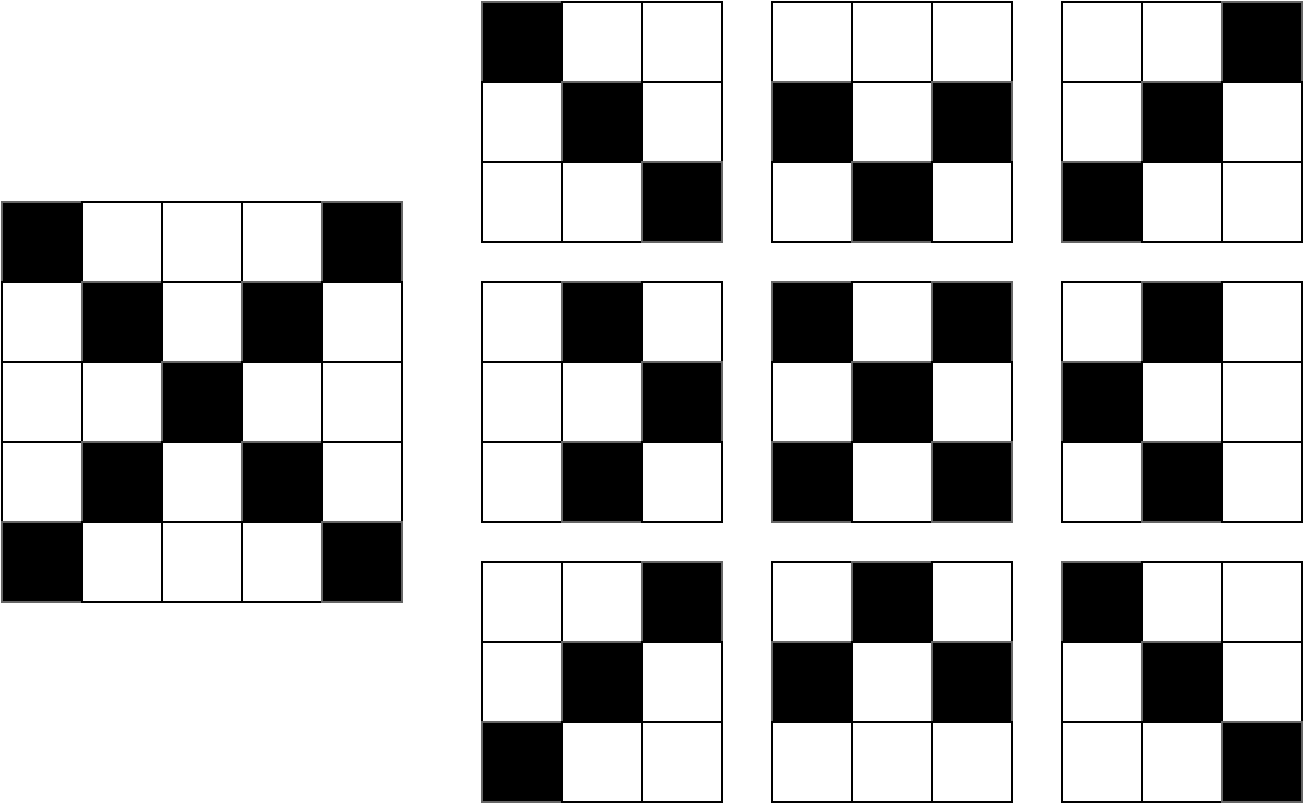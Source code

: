 <mxfile>
    <diagram id="_v_butGKIX4IyKyL-kgZ" name="Page-1">
        <mxGraphModel dx="632" dy="590" grid="1" gridSize="10" guides="1" tooltips="1" connect="1" arrows="1" fold="1" page="1" pageScale="1" pageWidth="850" pageHeight="1100" math="0" shadow="0">
            <root>
                <mxCell id="0"/>
                <mxCell id="1" parent="0"/>
                <mxCell id="2" value="" style="whiteSpace=wrap;html=1;aspect=fixed;fillColor=#000000;fontColor=#333333;strokeColor=#666666;" parent="1" vertex="1">
                    <mxGeometry x="40" y="100" width="40" height="40" as="geometry"/>
                </mxCell>
                <mxCell id="3" value="" style="whiteSpace=wrap;html=1;aspect=fixed;" parent="1" vertex="1">
                    <mxGeometry x="80" y="100" width="40" height="40" as="geometry"/>
                </mxCell>
                <mxCell id="4" value="" style="whiteSpace=wrap;html=1;aspect=fixed;" parent="1" vertex="1">
                    <mxGeometry x="120" y="100" width="40" height="40" as="geometry"/>
                </mxCell>
                <mxCell id="5" value="" style="whiteSpace=wrap;html=1;aspect=fixed;" parent="1" vertex="1">
                    <mxGeometry x="160" y="100" width="40" height="40" as="geometry"/>
                </mxCell>
                <mxCell id="6" value="" style="whiteSpace=wrap;html=1;aspect=fixed;fillColor=#000000;fontColor=#333333;strokeColor=#666666;" parent="1" vertex="1">
                    <mxGeometry x="200" y="100" width="40" height="40" as="geometry"/>
                </mxCell>
                <mxCell id="7" value="" style="whiteSpace=wrap;html=1;aspect=fixed;" parent="1" vertex="1">
                    <mxGeometry x="40" y="140" width="40" height="40" as="geometry"/>
                </mxCell>
                <mxCell id="8" value="" style="whiteSpace=wrap;html=1;aspect=fixed;fillColor=#000000;fontColor=#333333;strokeColor=#666666;" parent="1" vertex="1">
                    <mxGeometry x="80" y="140" width="40" height="40" as="geometry"/>
                </mxCell>
                <mxCell id="9" value="" style="whiteSpace=wrap;html=1;aspect=fixed;" parent="1" vertex="1">
                    <mxGeometry x="120" y="140" width="40" height="40" as="geometry"/>
                </mxCell>
                <mxCell id="10" value="" style="whiteSpace=wrap;html=1;aspect=fixed;fillColor=#000000;fontColor=#333333;strokeColor=#666666;" parent="1" vertex="1">
                    <mxGeometry x="160" y="140" width="40" height="40" as="geometry"/>
                </mxCell>
                <mxCell id="11" value="" style="whiteSpace=wrap;html=1;aspect=fixed;" parent="1" vertex="1">
                    <mxGeometry x="200" y="140" width="40" height="40" as="geometry"/>
                </mxCell>
                <mxCell id="12" value="" style="whiteSpace=wrap;html=1;aspect=fixed;" parent="1" vertex="1">
                    <mxGeometry x="40" y="180" width="40" height="40" as="geometry"/>
                </mxCell>
                <mxCell id="13" value="" style="whiteSpace=wrap;html=1;aspect=fixed;" parent="1" vertex="1">
                    <mxGeometry x="80" y="180" width="40" height="40" as="geometry"/>
                </mxCell>
                <mxCell id="14" value="" style="whiteSpace=wrap;html=1;aspect=fixed;fillColor=#000000;fontColor=#333333;strokeColor=#666666;" parent="1" vertex="1">
                    <mxGeometry x="120" y="180" width="40" height="40" as="geometry"/>
                </mxCell>
                <mxCell id="15" value="" style="whiteSpace=wrap;html=1;aspect=fixed;" parent="1" vertex="1">
                    <mxGeometry x="160" y="180" width="40" height="40" as="geometry"/>
                </mxCell>
                <mxCell id="16" value="" style="whiteSpace=wrap;html=1;aspect=fixed;" parent="1" vertex="1">
                    <mxGeometry x="200" y="180" width="40" height="40" as="geometry"/>
                </mxCell>
                <mxCell id="17" value="" style="whiteSpace=wrap;html=1;aspect=fixed;" parent="1" vertex="1">
                    <mxGeometry x="40" y="220" width="40" height="40" as="geometry"/>
                </mxCell>
                <mxCell id="18" value="" style="whiteSpace=wrap;html=1;aspect=fixed;fillColor=#000000;fontColor=#333333;strokeColor=#666666;" parent="1" vertex="1">
                    <mxGeometry x="80" y="220" width="40" height="40" as="geometry"/>
                </mxCell>
                <mxCell id="19" value="" style="whiteSpace=wrap;html=1;aspect=fixed;" parent="1" vertex="1">
                    <mxGeometry x="120" y="220" width="40" height="40" as="geometry"/>
                </mxCell>
                <mxCell id="20" value="" style="whiteSpace=wrap;html=1;aspect=fixed;fillColor=#000000;fontColor=#333333;strokeColor=#666666;" parent="1" vertex="1">
                    <mxGeometry x="160" y="220" width="40" height="40" as="geometry"/>
                </mxCell>
                <mxCell id="21" value="" style="whiteSpace=wrap;html=1;aspect=fixed;" parent="1" vertex="1">
                    <mxGeometry x="200" y="220" width="40" height="40" as="geometry"/>
                </mxCell>
                <mxCell id="22" value="" style="whiteSpace=wrap;html=1;aspect=fixed;fillColor=#000000;fontColor=#333333;strokeColor=#666666;" parent="1" vertex="1">
                    <mxGeometry x="40" y="260" width="40" height="40" as="geometry"/>
                </mxCell>
                <mxCell id="23" value="" style="whiteSpace=wrap;html=1;aspect=fixed;" parent="1" vertex="1">
                    <mxGeometry x="80" y="260" width="40" height="40" as="geometry"/>
                </mxCell>
                <mxCell id="24" value="" style="whiteSpace=wrap;html=1;aspect=fixed;" parent="1" vertex="1">
                    <mxGeometry x="120" y="260" width="40" height="40" as="geometry"/>
                </mxCell>
                <mxCell id="25" value="" style="whiteSpace=wrap;html=1;aspect=fixed;" parent="1" vertex="1">
                    <mxGeometry x="160" y="260" width="40" height="40" as="geometry"/>
                </mxCell>
                <mxCell id="26" value="" style="whiteSpace=wrap;html=1;aspect=fixed;fillColor=#000000;fontColor=#333333;strokeColor=#666666;" parent="1" vertex="1">
                    <mxGeometry x="200" y="260" width="40" height="40" as="geometry"/>
                </mxCell>
                <mxCell id="31" value="" style="whiteSpace=wrap;html=1;aspect=fixed;fillColor=#000000;fontColor=#333333;strokeColor=#666666;" parent="1" vertex="1">
                    <mxGeometry x="280" width="40" height="40" as="geometry"/>
                </mxCell>
                <mxCell id="32" value="" style="whiteSpace=wrap;html=1;aspect=fixed;" parent="1" vertex="1">
                    <mxGeometry x="320" width="40" height="40" as="geometry"/>
                </mxCell>
                <mxCell id="33" value="" style="whiteSpace=wrap;html=1;aspect=fixed;" parent="1" vertex="1">
                    <mxGeometry x="360" width="40" height="40" as="geometry"/>
                </mxCell>
                <mxCell id="34" value="" style="whiteSpace=wrap;html=1;aspect=fixed;" parent="1" vertex="1">
                    <mxGeometry x="280" y="40" width="40" height="40" as="geometry"/>
                </mxCell>
                <mxCell id="35" value="" style="whiteSpace=wrap;html=1;aspect=fixed;fillColor=#000000;fontColor=#333333;strokeColor=#666666;" parent="1" vertex="1">
                    <mxGeometry x="320" y="40" width="40" height="40" as="geometry"/>
                </mxCell>
                <mxCell id="36" value="" style="whiteSpace=wrap;html=1;aspect=fixed;" parent="1" vertex="1">
                    <mxGeometry x="360" y="40" width="40" height="40" as="geometry"/>
                </mxCell>
                <mxCell id="37" value="" style="whiteSpace=wrap;html=1;aspect=fixed;" parent="1" vertex="1">
                    <mxGeometry x="280" y="80" width="40" height="40" as="geometry"/>
                </mxCell>
                <mxCell id="38" value="" style="whiteSpace=wrap;html=1;aspect=fixed;" parent="1" vertex="1">
                    <mxGeometry x="320" y="80" width="40" height="40" as="geometry"/>
                </mxCell>
                <mxCell id="39" value="" style="whiteSpace=wrap;html=1;aspect=fixed;fillColor=#000000;fontColor=#333333;strokeColor=#666666;" parent="1" vertex="1">
                    <mxGeometry x="360" y="80" width="40" height="40" as="geometry"/>
                </mxCell>
                <mxCell id="40" value="" style="whiteSpace=wrap;html=1;aspect=fixed;" parent="1" vertex="1">
                    <mxGeometry x="425" width="40" height="40" as="geometry"/>
                </mxCell>
                <mxCell id="41" value="" style="whiteSpace=wrap;html=1;aspect=fixed;" parent="1" vertex="1">
                    <mxGeometry x="465" width="40" height="40" as="geometry"/>
                </mxCell>
                <mxCell id="42" value="" style="whiteSpace=wrap;html=1;aspect=fixed;" parent="1" vertex="1">
                    <mxGeometry x="505" width="40" height="40" as="geometry"/>
                </mxCell>
                <mxCell id="43" value="" style="whiteSpace=wrap;html=1;aspect=fixed;fillColor=#000000;fontColor=#333333;strokeColor=#666666;" parent="1" vertex="1">
                    <mxGeometry x="425" y="40" width="40" height="40" as="geometry"/>
                </mxCell>
                <mxCell id="44" value="" style="whiteSpace=wrap;html=1;aspect=fixed;" parent="1" vertex="1">
                    <mxGeometry x="465" y="40" width="40" height="40" as="geometry"/>
                </mxCell>
                <mxCell id="45" value="" style="whiteSpace=wrap;html=1;aspect=fixed;fillColor=#000000;fontColor=#333333;strokeColor=#666666;" parent="1" vertex="1">
                    <mxGeometry x="505" y="40" width="40" height="40" as="geometry"/>
                </mxCell>
                <mxCell id="46" value="" style="whiteSpace=wrap;html=1;aspect=fixed;" parent="1" vertex="1">
                    <mxGeometry x="425" y="80" width="40" height="40" as="geometry"/>
                </mxCell>
                <mxCell id="47" value="" style="whiteSpace=wrap;html=1;aspect=fixed;fillColor=#000000;fontColor=#333333;strokeColor=#666666;" parent="1" vertex="1">
                    <mxGeometry x="465" y="80" width="40" height="40" as="geometry"/>
                </mxCell>
                <mxCell id="48" value="" style="whiteSpace=wrap;html=1;aspect=fixed;" parent="1" vertex="1">
                    <mxGeometry x="505" y="80" width="40" height="40" as="geometry"/>
                </mxCell>
                <mxCell id="49" value="" style="whiteSpace=wrap;html=1;aspect=fixed;" parent="1" vertex="1">
                    <mxGeometry x="570" width="40" height="40" as="geometry"/>
                </mxCell>
                <mxCell id="50" value="" style="whiteSpace=wrap;html=1;aspect=fixed;" parent="1" vertex="1">
                    <mxGeometry x="610" width="40" height="40" as="geometry"/>
                </mxCell>
                <mxCell id="51" value="" style="whiteSpace=wrap;html=1;aspect=fixed;fillColor=#000000;fontColor=#333333;strokeColor=#666666;" parent="1" vertex="1">
                    <mxGeometry x="650" width="40" height="40" as="geometry"/>
                </mxCell>
                <mxCell id="52" value="" style="whiteSpace=wrap;html=1;aspect=fixed;" parent="1" vertex="1">
                    <mxGeometry x="570" y="40" width="40" height="40" as="geometry"/>
                </mxCell>
                <mxCell id="53" value="" style="whiteSpace=wrap;html=1;aspect=fixed;fillColor=#000000;fontColor=#333333;strokeColor=#666666;" parent="1" vertex="1">
                    <mxGeometry x="610" y="40" width="40" height="40" as="geometry"/>
                </mxCell>
                <mxCell id="54" value="" style="whiteSpace=wrap;html=1;aspect=fixed;" parent="1" vertex="1">
                    <mxGeometry x="650" y="40" width="40" height="40" as="geometry"/>
                </mxCell>
                <mxCell id="55" value="" style="whiteSpace=wrap;html=1;aspect=fixed;fillColor=#000000;fontColor=#333333;strokeColor=#666666;" parent="1" vertex="1">
                    <mxGeometry x="570" y="80" width="40" height="40" as="geometry"/>
                </mxCell>
                <mxCell id="56" value="" style="whiteSpace=wrap;html=1;aspect=fixed;" parent="1" vertex="1">
                    <mxGeometry x="610" y="80" width="40" height="40" as="geometry"/>
                </mxCell>
                <mxCell id="57" value="" style="whiteSpace=wrap;html=1;aspect=fixed;" parent="1" vertex="1">
                    <mxGeometry x="650" y="80" width="40" height="40" as="geometry"/>
                </mxCell>
                <mxCell id="58" value="" style="whiteSpace=wrap;html=1;aspect=fixed;" parent="1" vertex="1">
                    <mxGeometry x="280" y="140" width="40" height="40" as="geometry"/>
                </mxCell>
                <mxCell id="59" value="" style="whiteSpace=wrap;html=1;aspect=fixed;fillColor=#000000;fontColor=#333333;strokeColor=#666666;" parent="1" vertex="1">
                    <mxGeometry x="320" y="140" width="40" height="40" as="geometry"/>
                </mxCell>
                <mxCell id="60" value="" style="whiteSpace=wrap;html=1;aspect=fixed;" parent="1" vertex="1">
                    <mxGeometry x="360" y="140" width="40" height="40" as="geometry"/>
                </mxCell>
                <mxCell id="61" value="" style="whiteSpace=wrap;html=1;aspect=fixed;" parent="1" vertex="1">
                    <mxGeometry x="280" y="180" width="40" height="40" as="geometry"/>
                </mxCell>
                <mxCell id="62" value="" style="whiteSpace=wrap;html=1;aspect=fixed;" parent="1" vertex="1">
                    <mxGeometry x="320" y="180" width="40" height="40" as="geometry"/>
                </mxCell>
                <mxCell id="63" value="" style="whiteSpace=wrap;html=1;aspect=fixed;fillColor=#000000;fontColor=#333333;strokeColor=#666666;" parent="1" vertex="1">
                    <mxGeometry x="360" y="180" width="40" height="40" as="geometry"/>
                </mxCell>
                <mxCell id="64" value="" style="whiteSpace=wrap;html=1;aspect=fixed;" parent="1" vertex="1">
                    <mxGeometry x="280" y="220" width="40" height="40" as="geometry"/>
                </mxCell>
                <mxCell id="65" value="" style="whiteSpace=wrap;html=1;aspect=fixed;fillColor=#000000;fontColor=#333333;strokeColor=#666666;" parent="1" vertex="1">
                    <mxGeometry x="320" y="220" width="40" height="40" as="geometry"/>
                </mxCell>
                <mxCell id="66" value="" style="whiteSpace=wrap;html=1;aspect=fixed;" parent="1" vertex="1">
                    <mxGeometry x="360" y="220" width="40" height="40" as="geometry"/>
                </mxCell>
                <mxCell id="67" value="" style="whiteSpace=wrap;html=1;aspect=fixed;fillColor=#000000;fontColor=#333333;strokeColor=#666666;" parent="1" vertex="1">
                    <mxGeometry x="425" y="140" width="40" height="40" as="geometry"/>
                </mxCell>
                <mxCell id="68" value="" style="whiteSpace=wrap;html=1;aspect=fixed;" parent="1" vertex="1">
                    <mxGeometry x="465" y="140" width="40" height="40" as="geometry"/>
                </mxCell>
                <mxCell id="69" value="" style="whiteSpace=wrap;html=1;aspect=fixed;fillColor=#000000;fontColor=#333333;strokeColor=#666666;" parent="1" vertex="1">
                    <mxGeometry x="505" y="140" width="40" height="40" as="geometry"/>
                </mxCell>
                <mxCell id="70" value="" style="whiteSpace=wrap;html=1;aspect=fixed;" parent="1" vertex="1">
                    <mxGeometry x="425" y="180" width="40" height="40" as="geometry"/>
                </mxCell>
                <mxCell id="71" value="" style="whiteSpace=wrap;html=1;aspect=fixed;fillColor=#000000;fontColor=#333333;strokeColor=#666666;" parent="1" vertex="1">
                    <mxGeometry x="465" y="180" width="40" height="40" as="geometry"/>
                </mxCell>
                <mxCell id="72" value="" style="whiteSpace=wrap;html=1;aspect=fixed;" parent="1" vertex="1">
                    <mxGeometry x="505" y="180" width="40" height="40" as="geometry"/>
                </mxCell>
                <mxCell id="73" value="" style="whiteSpace=wrap;html=1;aspect=fixed;fillColor=#000000;fontColor=#333333;strokeColor=#666666;" parent="1" vertex="1">
                    <mxGeometry x="425" y="220" width="40" height="40" as="geometry"/>
                </mxCell>
                <mxCell id="74" value="" style="whiteSpace=wrap;html=1;aspect=fixed;" parent="1" vertex="1">
                    <mxGeometry x="465" y="220" width="40" height="40" as="geometry"/>
                </mxCell>
                <mxCell id="75" value="" style="whiteSpace=wrap;html=1;aspect=fixed;fillColor=#000000;fontColor=#333333;strokeColor=#666666;" parent="1" vertex="1">
                    <mxGeometry x="505" y="220" width="40" height="40" as="geometry"/>
                </mxCell>
                <mxCell id="76" value="" style="whiteSpace=wrap;html=1;aspect=fixed;" parent="1" vertex="1">
                    <mxGeometry x="570" y="140" width="40" height="40" as="geometry"/>
                </mxCell>
                <mxCell id="77" value="" style="whiteSpace=wrap;html=1;aspect=fixed;fillColor=#000000;fontColor=#333333;strokeColor=#666666;" parent="1" vertex="1">
                    <mxGeometry x="610" y="140" width="40" height="40" as="geometry"/>
                </mxCell>
                <mxCell id="78" value="" style="whiteSpace=wrap;html=1;aspect=fixed;" parent="1" vertex="1">
                    <mxGeometry x="650" y="140" width="40" height="40" as="geometry"/>
                </mxCell>
                <mxCell id="79" value="" style="whiteSpace=wrap;html=1;aspect=fixed;fillColor=#000000;fontColor=#333333;strokeColor=#666666;" parent="1" vertex="1">
                    <mxGeometry x="570" y="180" width="40" height="40" as="geometry"/>
                </mxCell>
                <mxCell id="80" value="" style="whiteSpace=wrap;html=1;aspect=fixed;" parent="1" vertex="1">
                    <mxGeometry x="610" y="180" width="40" height="40" as="geometry"/>
                </mxCell>
                <mxCell id="81" value="" style="whiteSpace=wrap;html=1;aspect=fixed;" parent="1" vertex="1">
                    <mxGeometry x="650" y="180" width="40" height="40" as="geometry"/>
                </mxCell>
                <mxCell id="82" value="" style="whiteSpace=wrap;html=1;aspect=fixed;" parent="1" vertex="1">
                    <mxGeometry x="570" y="220" width="40" height="40" as="geometry"/>
                </mxCell>
                <mxCell id="83" value="" style="whiteSpace=wrap;html=1;aspect=fixed;fillColor=#000000;fontColor=#333333;strokeColor=#666666;" parent="1" vertex="1">
                    <mxGeometry x="610" y="220" width="40" height="40" as="geometry"/>
                </mxCell>
                <mxCell id="84" value="" style="whiteSpace=wrap;html=1;aspect=fixed;" parent="1" vertex="1">
                    <mxGeometry x="650" y="220" width="40" height="40" as="geometry"/>
                </mxCell>
                <mxCell id="85" value="" style="whiteSpace=wrap;html=1;aspect=fixed;" parent="1" vertex="1">
                    <mxGeometry x="280" y="280" width="40" height="40" as="geometry"/>
                </mxCell>
                <mxCell id="86" value="" style="whiteSpace=wrap;html=1;aspect=fixed;" parent="1" vertex="1">
                    <mxGeometry x="320" y="280" width="40" height="40" as="geometry"/>
                </mxCell>
                <mxCell id="87" value="" style="whiteSpace=wrap;html=1;aspect=fixed;fillColor=#000000;fontColor=#333333;strokeColor=#666666;" parent="1" vertex="1">
                    <mxGeometry x="360" y="280" width="40" height="40" as="geometry"/>
                </mxCell>
                <mxCell id="88" value="" style="whiteSpace=wrap;html=1;aspect=fixed;" parent="1" vertex="1">
                    <mxGeometry x="280" y="320" width="40" height="40" as="geometry"/>
                </mxCell>
                <mxCell id="89" value="" style="whiteSpace=wrap;html=1;aspect=fixed;fillColor=#000000;fontColor=#333333;strokeColor=#666666;" parent="1" vertex="1">
                    <mxGeometry x="320" y="320" width="40" height="40" as="geometry"/>
                </mxCell>
                <mxCell id="90" value="" style="whiteSpace=wrap;html=1;aspect=fixed;" parent="1" vertex="1">
                    <mxGeometry x="360" y="320" width="40" height="40" as="geometry"/>
                </mxCell>
                <mxCell id="91" value="" style="whiteSpace=wrap;html=1;aspect=fixed;fillColor=#000000;fontColor=#333333;strokeColor=#666666;" parent="1" vertex="1">
                    <mxGeometry x="280" y="360" width="40" height="40" as="geometry"/>
                </mxCell>
                <mxCell id="92" value="" style="whiteSpace=wrap;html=1;aspect=fixed;" parent="1" vertex="1">
                    <mxGeometry x="320" y="360" width="40" height="40" as="geometry"/>
                </mxCell>
                <mxCell id="93" value="" style="whiteSpace=wrap;html=1;aspect=fixed;" parent="1" vertex="1">
                    <mxGeometry x="360" y="360" width="40" height="40" as="geometry"/>
                </mxCell>
                <mxCell id="94" value="" style="whiteSpace=wrap;html=1;aspect=fixed;" parent="1" vertex="1">
                    <mxGeometry x="425" y="280" width="40" height="40" as="geometry"/>
                </mxCell>
                <mxCell id="95" value="" style="whiteSpace=wrap;html=1;aspect=fixed;fillColor=#000000;fontColor=#333333;strokeColor=#666666;" parent="1" vertex="1">
                    <mxGeometry x="465" y="280" width="40" height="40" as="geometry"/>
                </mxCell>
                <mxCell id="96" value="" style="whiteSpace=wrap;html=1;aspect=fixed;" parent="1" vertex="1">
                    <mxGeometry x="505" y="280" width="40" height="40" as="geometry"/>
                </mxCell>
                <mxCell id="97" value="" style="whiteSpace=wrap;html=1;aspect=fixed;fillColor=#000000;fontColor=#333333;strokeColor=#666666;" parent="1" vertex="1">
                    <mxGeometry x="425" y="320" width="40" height="40" as="geometry"/>
                </mxCell>
                <mxCell id="98" value="" style="whiteSpace=wrap;html=1;aspect=fixed;" parent="1" vertex="1">
                    <mxGeometry x="465" y="320" width="40" height="40" as="geometry"/>
                </mxCell>
                <mxCell id="99" value="" style="whiteSpace=wrap;html=1;aspect=fixed;fillColor=#000000;fontColor=#333333;strokeColor=#666666;" parent="1" vertex="1">
                    <mxGeometry x="505" y="320" width="40" height="40" as="geometry"/>
                </mxCell>
                <mxCell id="100" value="" style="whiteSpace=wrap;html=1;aspect=fixed;" parent="1" vertex="1">
                    <mxGeometry x="425" y="360" width="40" height="40" as="geometry"/>
                </mxCell>
                <mxCell id="101" value="" style="whiteSpace=wrap;html=1;aspect=fixed;" parent="1" vertex="1">
                    <mxGeometry x="465" y="360" width="40" height="40" as="geometry"/>
                </mxCell>
                <mxCell id="102" value="" style="whiteSpace=wrap;html=1;aspect=fixed;" parent="1" vertex="1">
                    <mxGeometry x="505" y="360" width="40" height="40" as="geometry"/>
                </mxCell>
                <mxCell id="103" value="" style="whiteSpace=wrap;html=1;aspect=fixed;fillColor=#000000;fontColor=#333333;strokeColor=#666666;" parent="1" vertex="1">
                    <mxGeometry x="570" y="280" width="40" height="40" as="geometry"/>
                </mxCell>
                <mxCell id="104" value="" style="whiteSpace=wrap;html=1;aspect=fixed;" parent="1" vertex="1">
                    <mxGeometry x="610" y="280" width="40" height="40" as="geometry"/>
                </mxCell>
                <mxCell id="105" value="" style="whiteSpace=wrap;html=1;aspect=fixed;" parent="1" vertex="1">
                    <mxGeometry x="650" y="280" width="40" height="40" as="geometry"/>
                </mxCell>
                <mxCell id="106" value="" style="whiteSpace=wrap;html=1;aspect=fixed;" parent="1" vertex="1">
                    <mxGeometry x="570" y="320" width="40" height="40" as="geometry"/>
                </mxCell>
                <mxCell id="107" value="" style="whiteSpace=wrap;html=1;aspect=fixed;fillColor=#000000;fontColor=#333333;strokeColor=#666666;" parent="1" vertex="1">
                    <mxGeometry x="610" y="320" width="40" height="40" as="geometry"/>
                </mxCell>
                <mxCell id="108" value="" style="whiteSpace=wrap;html=1;aspect=fixed;" parent="1" vertex="1">
                    <mxGeometry x="650" y="320" width="40" height="40" as="geometry"/>
                </mxCell>
                <mxCell id="109" value="" style="whiteSpace=wrap;html=1;aspect=fixed;" parent="1" vertex="1">
                    <mxGeometry x="570" y="360" width="40" height="40" as="geometry"/>
                </mxCell>
                <mxCell id="110" value="" style="whiteSpace=wrap;html=1;aspect=fixed;" parent="1" vertex="1">
                    <mxGeometry x="610" y="360" width="40" height="40" as="geometry"/>
                </mxCell>
                <mxCell id="111" value="" style="whiteSpace=wrap;html=1;aspect=fixed;fillColor=#000000;fontColor=#333333;strokeColor=#666666;" parent="1" vertex="1">
                    <mxGeometry x="650" y="360" width="40" height="40" as="geometry"/>
                </mxCell>
            </root>
        </mxGraphModel>
    </diagram>
</mxfile>